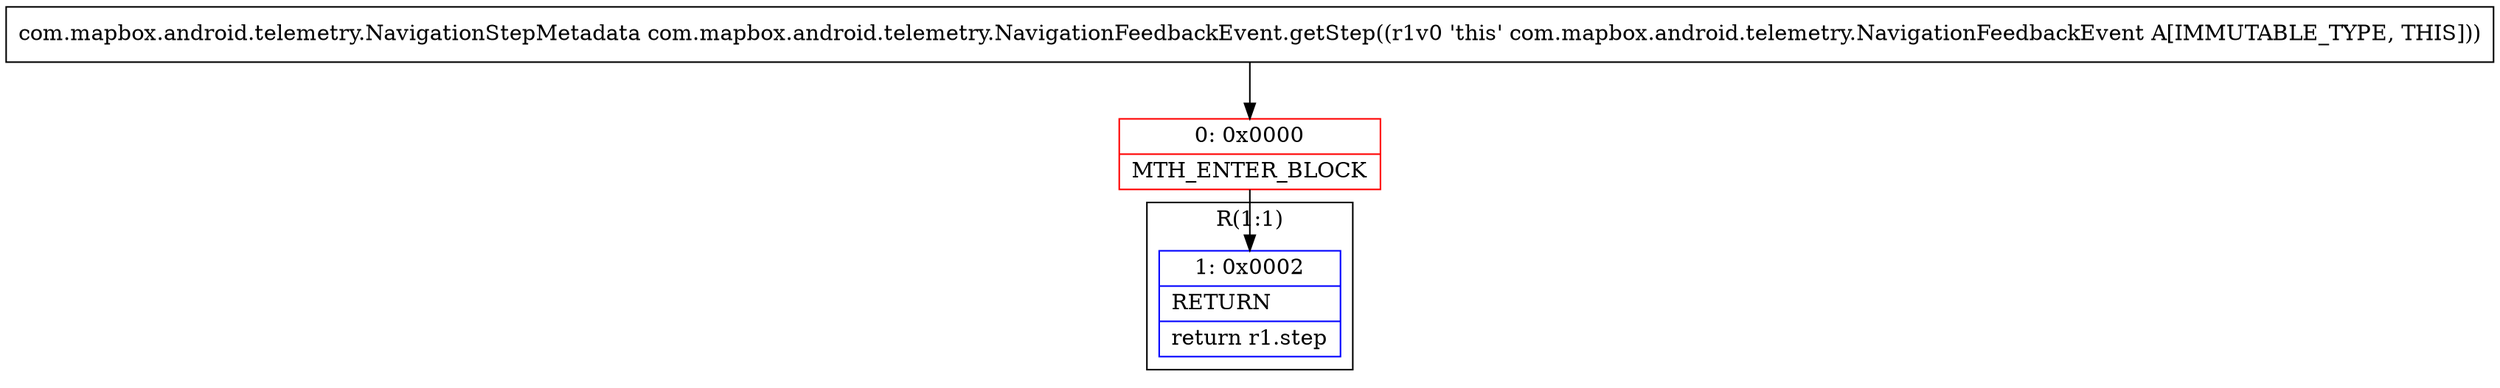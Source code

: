 digraph "CFG forcom.mapbox.android.telemetry.NavigationFeedbackEvent.getStep()Lcom\/mapbox\/android\/telemetry\/NavigationStepMetadata;" {
subgraph cluster_Region_1285160609 {
label = "R(1:1)";
node [shape=record,color=blue];
Node_1 [shape=record,label="{1\:\ 0x0002|RETURN\l|return r1.step\l}"];
}
Node_0 [shape=record,color=red,label="{0\:\ 0x0000|MTH_ENTER_BLOCK\l}"];
MethodNode[shape=record,label="{com.mapbox.android.telemetry.NavigationStepMetadata com.mapbox.android.telemetry.NavigationFeedbackEvent.getStep((r1v0 'this' com.mapbox.android.telemetry.NavigationFeedbackEvent A[IMMUTABLE_TYPE, THIS])) }"];
MethodNode -> Node_0;
Node_0 -> Node_1;
}

